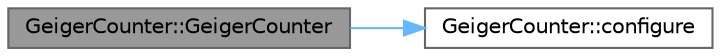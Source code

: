 digraph "GeigerCounter::GeigerCounter"
{
 // LATEX_PDF_SIZE
  bgcolor="transparent";
  edge [fontname=Helvetica,fontsize=10,labelfontname=Helvetica,labelfontsize=10];
  node [fontname=Helvetica,fontsize=10,shape=box,height=0.2,width=0.4];
  rankdir="LR";
  Node1 [id="Node000001",label="GeigerCounter::GeigerCounter",height=0.2,width=0.4,color="gray40", fillcolor="grey60", style="filled", fontcolor="black",tooltip=" "];
  Node1 -> Node2 [id="edge2_Node000001_Node000002",color="steelblue1",style="solid",tooltip=" "];
  Node2 [id="Node000002",label="GeigerCounter::configure",height=0.2,width=0.4,color="grey40", fillcolor="white", style="filled",URL="$class_geiger_counter.html#ac068defdfdf364a2009891f736d45b76",tooltip=" "];
}
